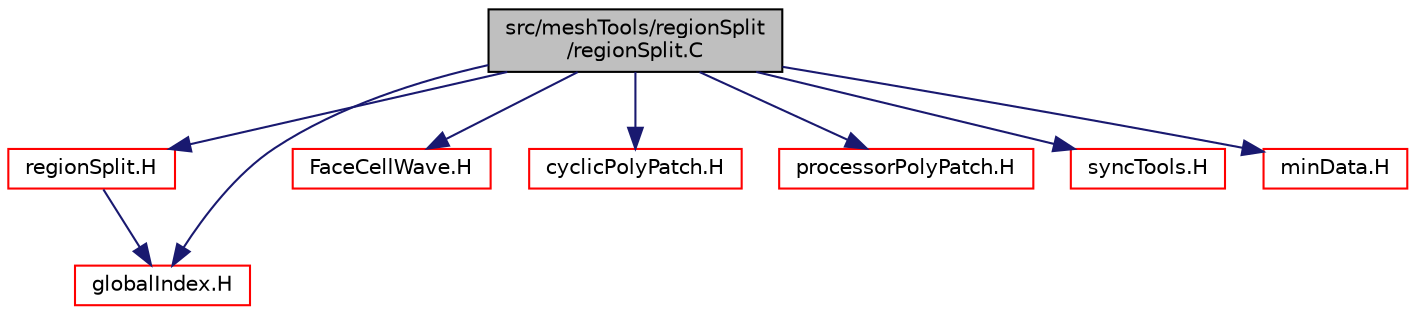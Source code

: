 digraph "src/meshTools/regionSplit/regionSplit.C"
{
  bgcolor="transparent";
  edge [fontname="Helvetica",fontsize="10",labelfontname="Helvetica",labelfontsize="10"];
  node [fontname="Helvetica",fontsize="10",shape=record];
  Node0 [label="src/meshTools/regionSplit\l/regionSplit.C",height=0.2,width=0.4,color="black", fillcolor="grey75", style="filled", fontcolor="black"];
  Node0 -> Node1 [color="midnightblue",fontsize="10",style="solid",fontname="Helvetica"];
  Node1 [label="regionSplit.H",height=0.2,width=0.4,color="red",URL="$a08465.html"];
  Node1 -> Node2 [color="midnightblue",fontsize="10",style="solid",fontname="Helvetica"];
  Node2 [label="globalIndex.H",height=0.2,width=0.4,color="red",URL="$a12281.html"];
  Node0 -> Node114 [color="midnightblue",fontsize="10",style="solid",fontname="Helvetica"];
  Node114 [label="FaceCellWave.H",height=0.2,width=0.4,color="red",URL="$a07853.html"];
  Node0 -> Node143 [color="midnightblue",fontsize="10",style="solid",fontname="Helvetica"];
  Node143 [label="cyclicPolyPatch.H",height=0.2,width=0.4,color="red",URL="$a12455.html"];
  Node0 -> Node204 [color="midnightblue",fontsize="10",style="solid",fontname="Helvetica"];
  Node204 [label="processorPolyPatch.H",height=0.2,width=0.4,color="red",URL="$a12485.html"];
  Node0 -> Node2 [color="midnightblue",fontsize="10",style="solid",fontname="Helvetica"];
  Node0 -> Node250 [color="midnightblue",fontsize="10",style="solid",fontname="Helvetica"];
  Node250 [label="syncTools.H",height=0.2,width=0.4,color="red",URL="$a12536.html"];
  Node0 -> Node259 [color="midnightblue",fontsize="10",style="solid",fontname="Helvetica"];
  Node259 [label="minData.H",height=0.2,width=0.4,color="red",URL="$a08456.html"];
}
